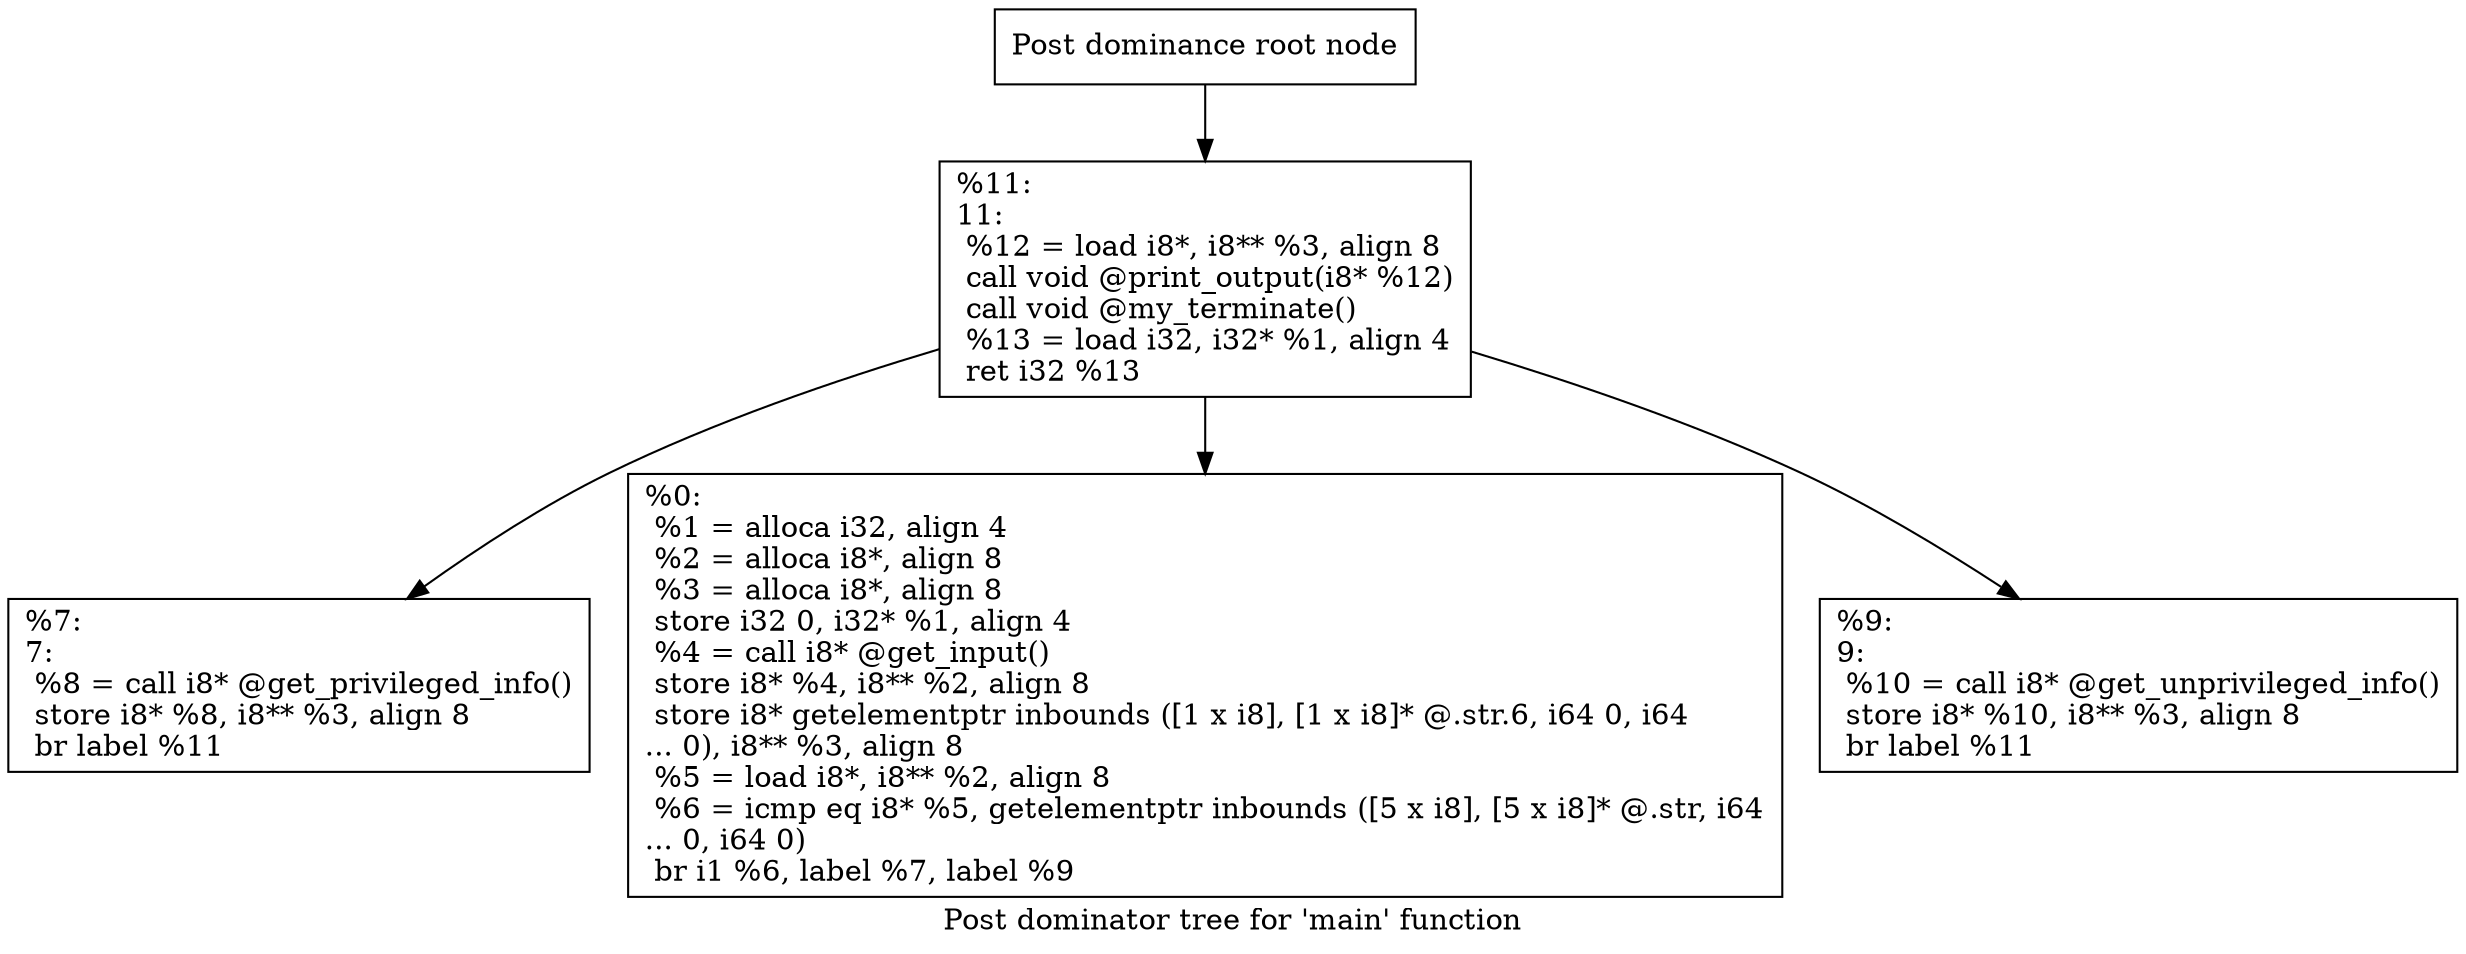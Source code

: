 digraph "Post dominator tree for 'main' function" {
	label="Post dominator tree for 'main' function";

	Node0x15089f0 [shape=record,label="{Post dominance root node}"];
	Node0x15089f0 -> Node0x1508f30;
	Node0x1508f30 [shape=record,label="{%11:\l11:                                               \l  %12 = load i8*, i8** %3, align 8\l  call void @print_output(i8* %12)\l  call void @my_terminate()\l  %13 = load i32, i32* %1, align 4\l  ret i32 %13\l}"];
	Node0x1508f30 -> Node0x15087c0;
	Node0x1508f30 -> Node0x1509380;
	Node0x1508f30 -> Node0x1508960;
	Node0x15087c0 [shape=record,label="{%7:\l7:                                                \l  %8 = call i8* @get_privileged_info()\l  store i8* %8, i8** %3, align 8\l  br label %11\l}"];
	Node0x1509380 [shape=record,label="{%0:\l  %1 = alloca i32, align 4\l  %2 = alloca i8*, align 8\l  %3 = alloca i8*, align 8\l  store i32 0, i32* %1, align 4\l  %4 = call i8* @get_input()\l  store i8* %4, i8** %2, align 8\l  store i8* getelementptr inbounds ([1 x i8], [1 x i8]* @.str.6, i64 0, i64\l... 0), i8** %3, align 8\l  %5 = load i8*, i8** %2, align 8\l  %6 = icmp eq i8* %5, getelementptr inbounds ([5 x i8], [5 x i8]* @.str, i64\l... 0, i64 0)\l  br i1 %6, label %7, label %9\l}"];
	Node0x1508960 [shape=record,label="{%9:\l9:                                                \l  %10 = call i8* @get_unprivileged_info()\l  store i8* %10, i8** %3, align 8\l  br label %11\l}"];
}
